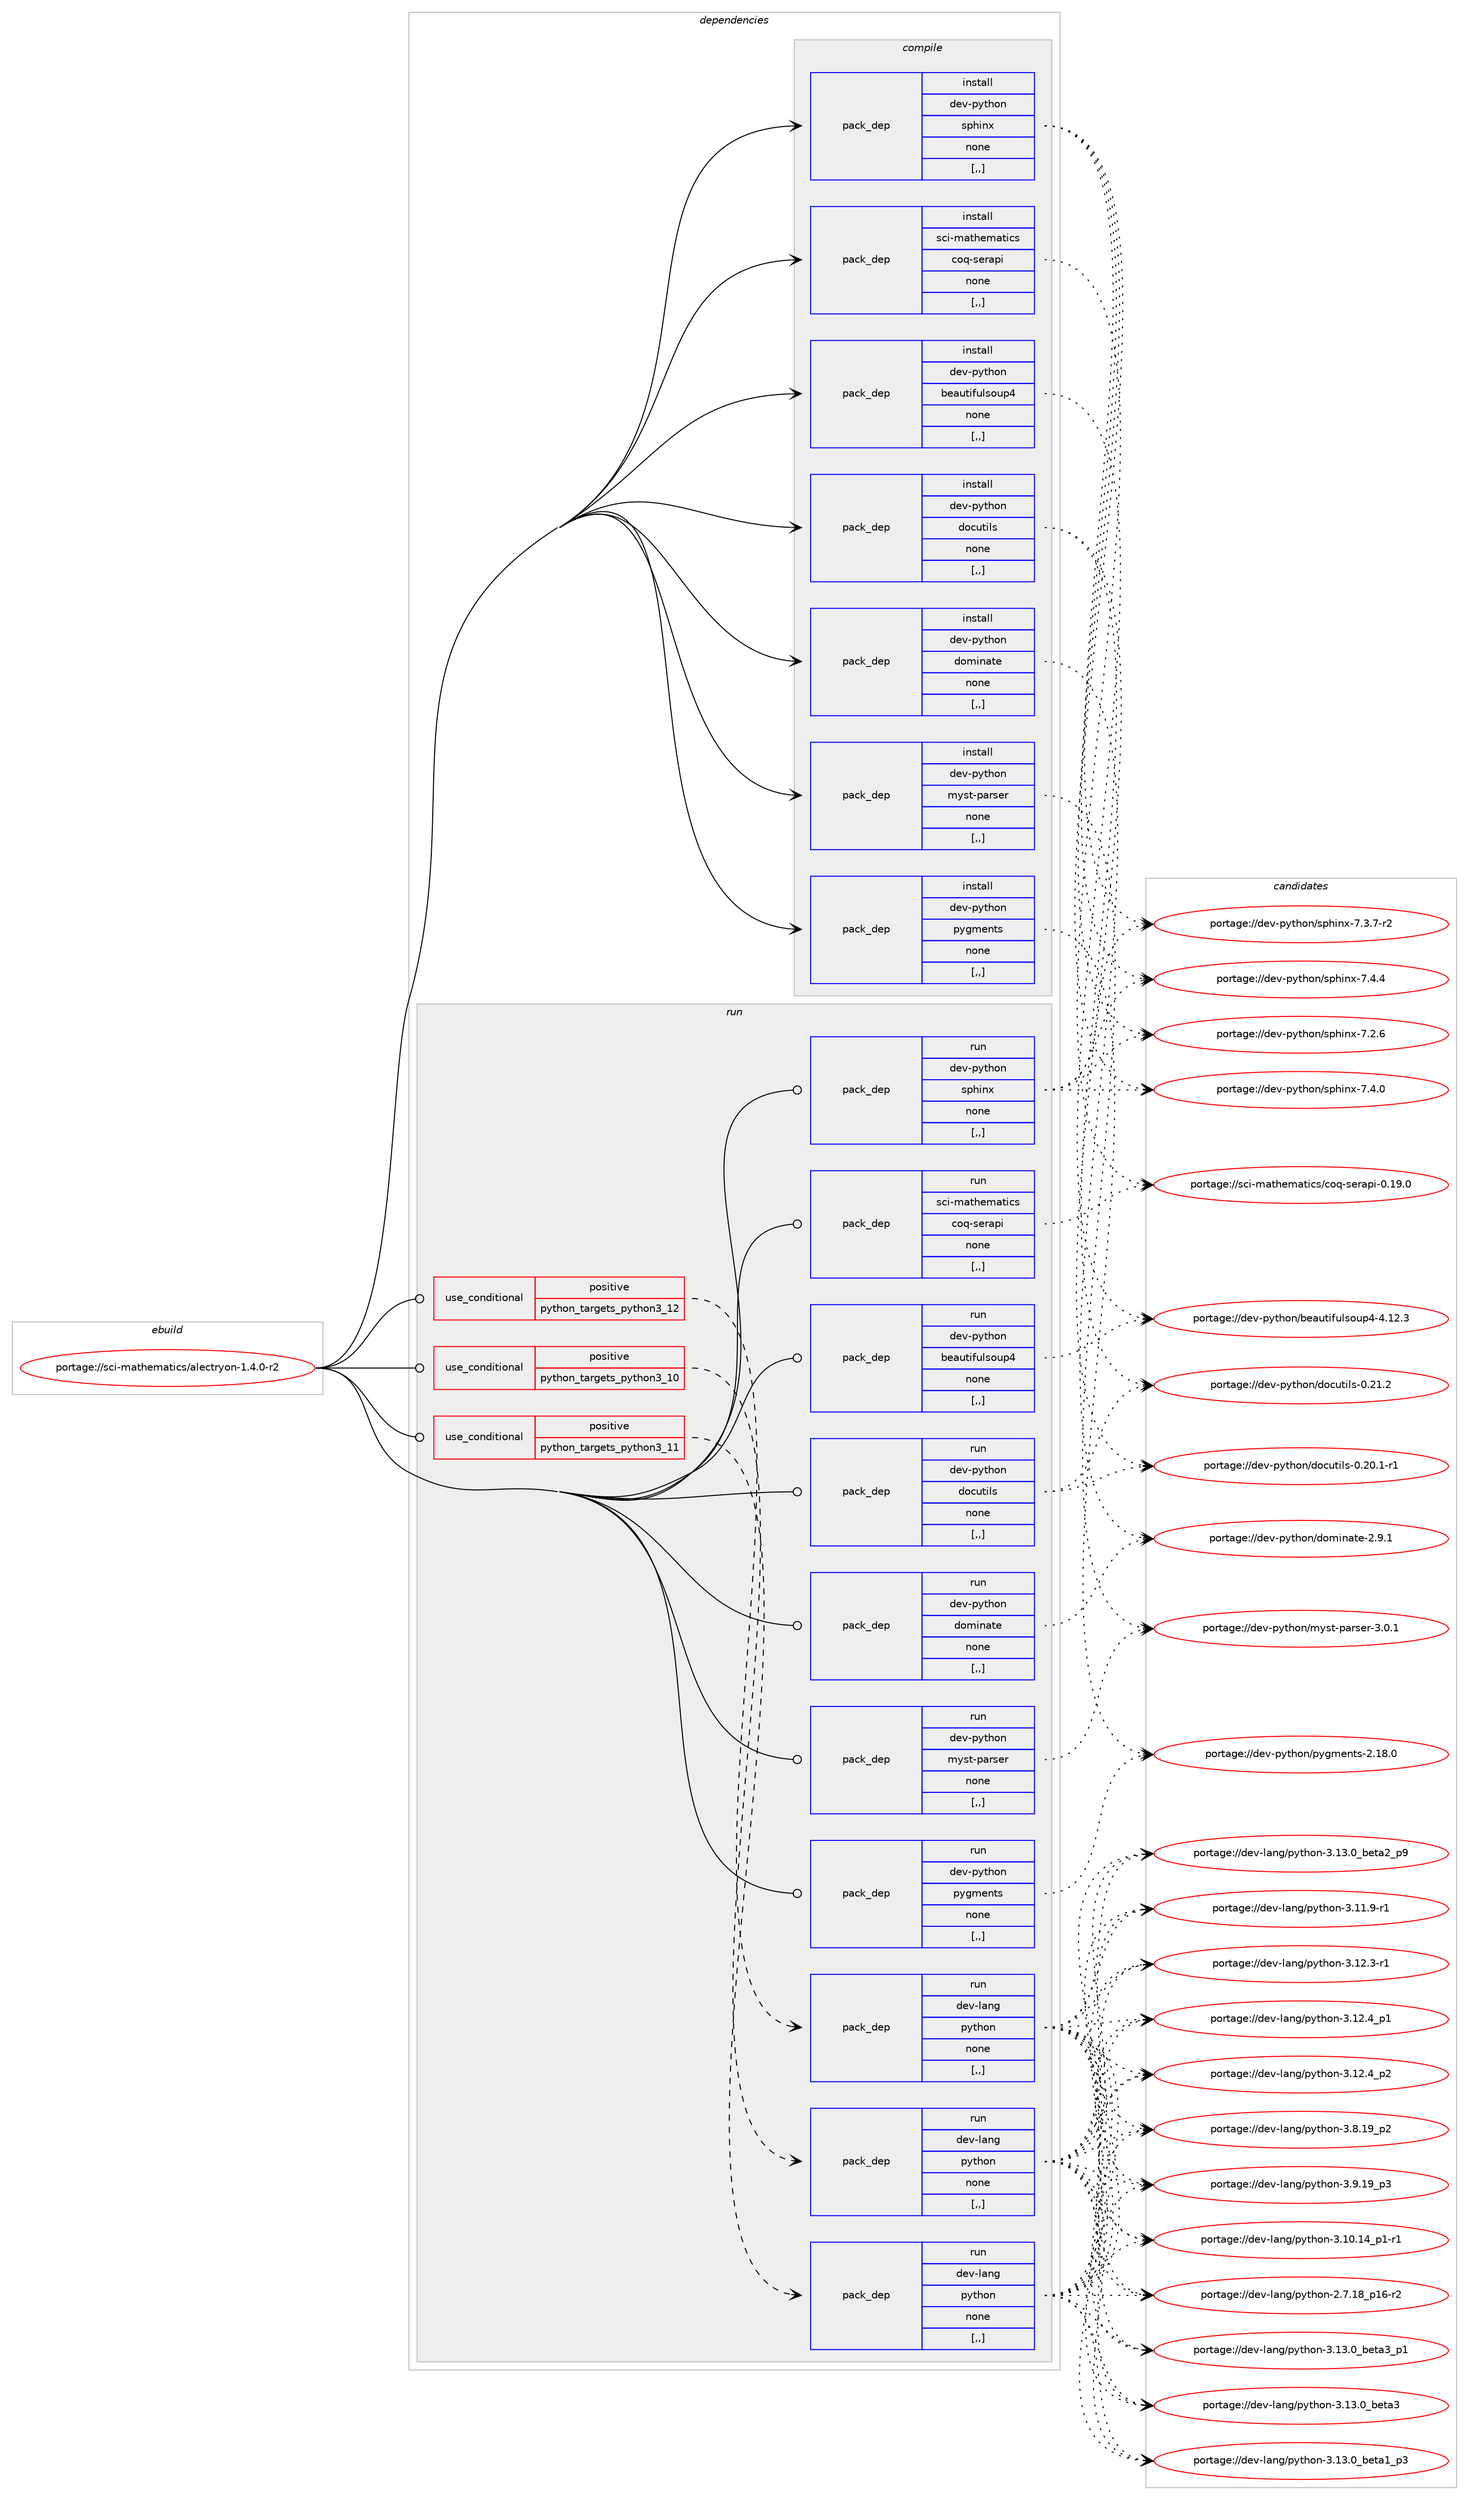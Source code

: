 digraph prolog {

# *************
# Graph options
# *************

newrank=true;
concentrate=true;
compound=true;
graph [rankdir=LR,fontname=Helvetica,fontsize=10,ranksep=1.5];#, ranksep=2.5, nodesep=0.2];
edge  [arrowhead=vee];
node  [fontname=Helvetica,fontsize=10];

# **********
# The ebuild
# **********

subgraph cluster_leftcol {
color=gray;
label=<<i>ebuild</i>>;
id [label="portage://sci-mathematics/alectryon-1.4.0-r2", color=red, width=4, href="../sci-mathematics/alectryon-1.4.0-r2.svg"];
}

# ****************
# The dependencies
# ****************

subgraph cluster_midcol {
color=gray;
label=<<i>dependencies</i>>;
subgraph cluster_compile {
fillcolor="#eeeeee";
style=filled;
label=<<i>compile</i>>;
subgraph pack294849 {
dependency405150 [label=<<TABLE BORDER="0" CELLBORDER="1" CELLSPACING="0" CELLPADDING="4" WIDTH="220"><TR><TD ROWSPAN="6" CELLPADDING="30">pack_dep</TD></TR><TR><TD WIDTH="110">install</TD></TR><TR><TD>dev-python</TD></TR><TR><TD>beautifulsoup4</TD></TR><TR><TD>none</TD></TR><TR><TD>[,,]</TD></TR></TABLE>>, shape=none, color=blue];
}
id:e -> dependency405150:w [weight=20,style="solid",arrowhead="vee"];
subgraph pack294850 {
dependency405151 [label=<<TABLE BORDER="0" CELLBORDER="1" CELLSPACING="0" CELLPADDING="4" WIDTH="220"><TR><TD ROWSPAN="6" CELLPADDING="30">pack_dep</TD></TR><TR><TD WIDTH="110">install</TD></TR><TR><TD>dev-python</TD></TR><TR><TD>docutils</TD></TR><TR><TD>none</TD></TR><TR><TD>[,,]</TD></TR></TABLE>>, shape=none, color=blue];
}
id:e -> dependency405151:w [weight=20,style="solid",arrowhead="vee"];
subgraph pack294851 {
dependency405152 [label=<<TABLE BORDER="0" CELLBORDER="1" CELLSPACING="0" CELLPADDING="4" WIDTH="220"><TR><TD ROWSPAN="6" CELLPADDING="30">pack_dep</TD></TR><TR><TD WIDTH="110">install</TD></TR><TR><TD>dev-python</TD></TR><TR><TD>dominate</TD></TR><TR><TD>none</TD></TR><TR><TD>[,,]</TD></TR></TABLE>>, shape=none, color=blue];
}
id:e -> dependency405152:w [weight=20,style="solid",arrowhead="vee"];
subgraph pack294852 {
dependency405153 [label=<<TABLE BORDER="0" CELLBORDER="1" CELLSPACING="0" CELLPADDING="4" WIDTH="220"><TR><TD ROWSPAN="6" CELLPADDING="30">pack_dep</TD></TR><TR><TD WIDTH="110">install</TD></TR><TR><TD>dev-python</TD></TR><TR><TD>myst-parser</TD></TR><TR><TD>none</TD></TR><TR><TD>[,,]</TD></TR></TABLE>>, shape=none, color=blue];
}
id:e -> dependency405153:w [weight=20,style="solid",arrowhead="vee"];
subgraph pack294853 {
dependency405154 [label=<<TABLE BORDER="0" CELLBORDER="1" CELLSPACING="0" CELLPADDING="4" WIDTH="220"><TR><TD ROWSPAN="6" CELLPADDING="30">pack_dep</TD></TR><TR><TD WIDTH="110">install</TD></TR><TR><TD>dev-python</TD></TR><TR><TD>pygments</TD></TR><TR><TD>none</TD></TR><TR><TD>[,,]</TD></TR></TABLE>>, shape=none, color=blue];
}
id:e -> dependency405154:w [weight=20,style="solid",arrowhead="vee"];
subgraph pack294854 {
dependency405155 [label=<<TABLE BORDER="0" CELLBORDER="1" CELLSPACING="0" CELLPADDING="4" WIDTH="220"><TR><TD ROWSPAN="6" CELLPADDING="30">pack_dep</TD></TR><TR><TD WIDTH="110">install</TD></TR><TR><TD>dev-python</TD></TR><TR><TD>sphinx</TD></TR><TR><TD>none</TD></TR><TR><TD>[,,]</TD></TR></TABLE>>, shape=none, color=blue];
}
id:e -> dependency405155:w [weight=20,style="solid",arrowhead="vee"];
subgraph pack294855 {
dependency405156 [label=<<TABLE BORDER="0" CELLBORDER="1" CELLSPACING="0" CELLPADDING="4" WIDTH="220"><TR><TD ROWSPAN="6" CELLPADDING="30">pack_dep</TD></TR><TR><TD WIDTH="110">install</TD></TR><TR><TD>sci-mathematics</TD></TR><TR><TD>coq-serapi</TD></TR><TR><TD>none</TD></TR><TR><TD>[,,]</TD></TR></TABLE>>, shape=none, color=blue];
}
id:e -> dependency405156:w [weight=20,style="solid",arrowhead="vee"];
}
subgraph cluster_compileandrun {
fillcolor="#eeeeee";
style=filled;
label=<<i>compile and run</i>>;
}
subgraph cluster_run {
fillcolor="#eeeeee";
style=filled;
label=<<i>run</i>>;
subgraph cond107411 {
dependency405157 [label=<<TABLE BORDER="0" CELLBORDER="1" CELLSPACING="0" CELLPADDING="4"><TR><TD ROWSPAN="3" CELLPADDING="10">use_conditional</TD></TR><TR><TD>positive</TD></TR><TR><TD>python_targets_python3_10</TD></TR></TABLE>>, shape=none, color=red];
subgraph pack294856 {
dependency405158 [label=<<TABLE BORDER="0" CELLBORDER="1" CELLSPACING="0" CELLPADDING="4" WIDTH="220"><TR><TD ROWSPAN="6" CELLPADDING="30">pack_dep</TD></TR><TR><TD WIDTH="110">run</TD></TR><TR><TD>dev-lang</TD></TR><TR><TD>python</TD></TR><TR><TD>none</TD></TR><TR><TD>[,,]</TD></TR></TABLE>>, shape=none, color=blue];
}
dependency405157:e -> dependency405158:w [weight=20,style="dashed",arrowhead="vee"];
}
id:e -> dependency405157:w [weight=20,style="solid",arrowhead="odot"];
subgraph cond107412 {
dependency405159 [label=<<TABLE BORDER="0" CELLBORDER="1" CELLSPACING="0" CELLPADDING="4"><TR><TD ROWSPAN="3" CELLPADDING="10">use_conditional</TD></TR><TR><TD>positive</TD></TR><TR><TD>python_targets_python3_11</TD></TR></TABLE>>, shape=none, color=red];
subgraph pack294857 {
dependency405160 [label=<<TABLE BORDER="0" CELLBORDER="1" CELLSPACING="0" CELLPADDING="4" WIDTH="220"><TR><TD ROWSPAN="6" CELLPADDING="30">pack_dep</TD></TR><TR><TD WIDTH="110">run</TD></TR><TR><TD>dev-lang</TD></TR><TR><TD>python</TD></TR><TR><TD>none</TD></TR><TR><TD>[,,]</TD></TR></TABLE>>, shape=none, color=blue];
}
dependency405159:e -> dependency405160:w [weight=20,style="dashed",arrowhead="vee"];
}
id:e -> dependency405159:w [weight=20,style="solid",arrowhead="odot"];
subgraph cond107413 {
dependency405161 [label=<<TABLE BORDER="0" CELLBORDER="1" CELLSPACING="0" CELLPADDING="4"><TR><TD ROWSPAN="3" CELLPADDING="10">use_conditional</TD></TR><TR><TD>positive</TD></TR><TR><TD>python_targets_python3_12</TD></TR></TABLE>>, shape=none, color=red];
subgraph pack294858 {
dependency405162 [label=<<TABLE BORDER="0" CELLBORDER="1" CELLSPACING="0" CELLPADDING="4" WIDTH="220"><TR><TD ROWSPAN="6" CELLPADDING="30">pack_dep</TD></TR><TR><TD WIDTH="110">run</TD></TR><TR><TD>dev-lang</TD></TR><TR><TD>python</TD></TR><TR><TD>none</TD></TR><TR><TD>[,,]</TD></TR></TABLE>>, shape=none, color=blue];
}
dependency405161:e -> dependency405162:w [weight=20,style="dashed",arrowhead="vee"];
}
id:e -> dependency405161:w [weight=20,style="solid",arrowhead="odot"];
subgraph pack294859 {
dependency405163 [label=<<TABLE BORDER="0" CELLBORDER="1" CELLSPACING="0" CELLPADDING="4" WIDTH="220"><TR><TD ROWSPAN="6" CELLPADDING="30">pack_dep</TD></TR><TR><TD WIDTH="110">run</TD></TR><TR><TD>dev-python</TD></TR><TR><TD>beautifulsoup4</TD></TR><TR><TD>none</TD></TR><TR><TD>[,,]</TD></TR></TABLE>>, shape=none, color=blue];
}
id:e -> dependency405163:w [weight=20,style="solid",arrowhead="odot"];
subgraph pack294860 {
dependency405164 [label=<<TABLE BORDER="0" CELLBORDER="1" CELLSPACING="0" CELLPADDING="4" WIDTH="220"><TR><TD ROWSPAN="6" CELLPADDING="30">pack_dep</TD></TR><TR><TD WIDTH="110">run</TD></TR><TR><TD>dev-python</TD></TR><TR><TD>docutils</TD></TR><TR><TD>none</TD></TR><TR><TD>[,,]</TD></TR></TABLE>>, shape=none, color=blue];
}
id:e -> dependency405164:w [weight=20,style="solid",arrowhead="odot"];
subgraph pack294861 {
dependency405165 [label=<<TABLE BORDER="0" CELLBORDER="1" CELLSPACING="0" CELLPADDING="4" WIDTH="220"><TR><TD ROWSPAN="6" CELLPADDING="30">pack_dep</TD></TR><TR><TD WIDTH="110">run</TD></TR><TR><TD>dev-python</TD></TR><TR><TD>dominate</TD></TR><TR><TD>none</TD></TR><TR><TD>[,,]</TD></TR></TABLE>>, shape=none, color=blue];
}
id:e -> dependency405165:w [weight=20,style="solid",arrowhead="odot"];
subgraph pack294862 {
dependency405166 [label=<<TABLE BORDER="0" CELLBORDER="1" CELLSPACING="0" CELLPADDING="4" WIDTH="220"><TR><TD ROWSPAN="6" CELLPADDING="30">pack_dep</TD></TR><TR><TD WIDTH="110">run</TD></TR><TR><TD>dev-python</TD></TR><TR><TD>myst-parser</TD></TR><TR><TD>none</TD></TR><TR><TD>[,,]</TD></TR></TABLE>>, shape=none, color=blue];
}
id:e -> dependency405166:w [weight=20,style="solid",arrowhead="odot"];
subgraph pack294863 {
dependency405167 [label=<<TABLE BORDER="0" CELLBORDER="1" CELLSPACING="0" CELLPADDING="4" WIDTH="220"><TR><TD ROWSPAN="6" CELLPADDING="30">pack_dep</TD></TR><TR><TD WIDTH="110">run</TD></TR><TR><TD>dev-python</TD></TR><TR><TD>pygments</TD></TR><TR><TD>none</TD></TR><TR><TD>[,,]</TD></TR></TABLE>>, shape=none, color=blue];
}
id:e -> dependency405167:w [weight=20,style="solid",arrowhead="odot"];
subgraph pack294864 {
dependency405168 [label=<<TABLE BORDER="0" CELLBORDER="1" CELLSPACING="0" CELLPADDING="4" WIDTH="220"><TR><TD ROWSPAN="6" CELLPADDING="30">pack_dep</TD></TR><TR><TD WIDTH="110">run</TD></TR><TR><TD>dev-python</TD></TR><TR><TD>sphinx</TD></TR><TR><TD>none</TD></TR><TR><TD>[,,]</TD></TR></TABLE>>, shape=none, color=blue];
}
id:e -> dependency405168:w [weight=20,style="solid",arrowhead="odot"];
subgraph pack294865 {
dependency405169 [label=<<TABLE BORDER="0" CELLBORDER="1" CELLSPACING="0" CELLPADDING="4" WIDTH="220"><TR><TD ROWSPAN="6" CELLPADDING="30">pack_dep</TD></TR><TR><TD WIDTH="110">run</TD></TR><TR><TD>sci-mathematics</TD></TR><TR><TD>coq-serapi</TD></TR><TR><TD>none</TD></TR><TR><TD>[,,]</TD></TR></TABLE>>, shape=none, color=blue];
}
id:e -> dependency405169:w [weight=20,style="solid",arrowhead="odot"];
}
}

# **************
# The candidates
# **************

subgraph cluster_choices {
rank=same;
color=gray;
label=<<i>candidates</i>>;

subgraph choice294849 {
color=black;
nodesep=1;
choice100101118451121211161041111104798101971171161051021171081151111171125245524649504651 [label="portage://dev-python/beautifulsoup4-4.12.3", color=red, width=4,href="../dev-python/beautifulsoup4-4.12.3.svg"];
dependency405150:e -> choice100101118451121211161041111104798101971171161051021171081151111171125245524649504651:w [style=dotted,weight="100"];
}
subgraph choice294850 {
color=black;
nodesep=1;
choice10010111845112121116104111110471001119911711610510811545484650494650 [label="portage://dev-python/docutils-0.21.2", color=red, width=4,href="../dev-python/docutils-0.21.2.svg"];
choice100101118451121211161041111104710011199117116105108115454846504846494511449 [label="portage://dev-python/docutils-0.20.1-r1", color=red, width=4,href="../dev-python/docutils-0.20.1-r1.svg"];
dependency405151:e -> choice10010111845112121116104111110471001119911711610510811545484650494650:w [style=dotted,weight="100"];
dependency405151:e -> choice100101118451121211161041111104710011199117116105108115454846504846494511449:w [style=dotted,weight="100"];
}
subgraph choice294851 {
color=black;
nodesep=1;
choice100101118451121211161041111104710011110910511097116101455046574649 [label="portage://dev-python/dominate-2.9.1", color=red, width=4,href="../dev-python/dominate-2.9.1.svg"];
dependency405152:e -> choice100101118451121211161041111104710011110910511097116101455046574649:w [style=dotted,weight="100"];
}
subgraph choice294852 {
color=black;
nodesep=1;
choice10010111845112121116104111110471091211151164511297114115101114455146484649 [label="portage://dev-python/myst-parser-3.0.1", color=red, width=4,href="../dev-python/myst-parser-3.0.1.svg"];
dependency405153:e -> choice10010111845112121116104111110471091211151164511297114115101114455146484649:w [style=dotted,weight="100"];
}
subgraph choice294853 {
color=black;
nodesep=1;
choice100101118451121211161041111104711212110310910111011611545504649564648 [label="portage://dev-python/pygments-2.18.0", color=red, width=4,href="../dev-python/pygments-2.18.0.svg"];
dependency405154:e -> choice100101118451121211161041111104711212110310910111011611545504649564648:w [style=dotted,weight="100"];
}
subgraph choice294854 {
color=black;
nodesep=1;
choice1001011184511212111610411111047115112104105110120455546524652 [label="portage://dev-python/sphinx-7.4.4", color=red, width=4,href="../dev-python/sphinx-7.4.4.svg"];
choice1001011184511212111610411111047115112104105110120455546524648 [label="portage://dev-python/sphinx-7.4.0", color=red, width=4,href="../dev-python/sphinx-7.4.0.svg"];
choice10010111845112121116104111110471151121041051101204555465146554511450 [label="portage://dev-python/sphinx-7.3.7-r2", color=red, width=4,href="../dev-python/sphinx-7.3.7-r2.svg"];
choice1001011184511212111610411111047115112104105110120455546504654 [label="portage://dev-python/sphinx-7.2.6", color=red, width=4,href="../dev-python/sphinx-7.2.6.svg"];
dependency405155:e -> choice1001011184511212111610411111047115112104105110120455546524652:w [style=dotted,weight="100"];
dependency405155:e -> choice1001011184511212111610411111047115112104105110120455546524648:w [style=dotted,weight="100"];
dependency405155:e -> choice10010111845112121116104111110471151121041051101204555465146554511450:w [style=dotted,weight="100"];
dependency405155:e -> choice1001011184511212111610411111047115112104105110120455546504654:w [style=dotted,weight="100"];
}
subgraph choice294855 {
color=black;
nodesep=1;
choice11599105451099711610410110997116105991154799111113451151011149711210545484649574648 [label="portage://sci-mathematics/coq-serapi-0.19.0", color=red, width=4,href="../sci-mathematics/coq-serapi-0.19.0.svg"];
dependency405156:e -> choice11599105451099711610410110997116105991154799111113451151011149711210545484649574648:w [style=dotted,weight="100"];
}
subgraph choice294856 {
color=black;
nodesep=1;
choice10010111845108971101034711212111610411111045514649514648959810111697519511249 [label="portage://dev-lang/python-3.13.0_beta3_p1", color=red, width=4,href="../dev-lang/python-3.13.0_beta3_p1.svg"];
choice1001011184510897110103471121211161041111104551464951464895981011169751 [label="portage://dev-lang/python-3.13.0_beta3", color=red, width=4,href="../dev-lang/python-3.13.0_beta3.svg"];
choice10010111845108971101034711212111610411111045514649514648959810111697509511257 [label="portage://dev-lang/python-3.13.0_beta2_p9", color=red, width=4,href="../dev-lang/python-3.13.0_beta2_p9.svg"];
choice10010111845108971101034711212111610411111045514649514648959810111697499511251 [label="portage://dev-lang/python-3.13.0_beta1_p3", color=red, width=4,href="../dev-lang/python-3.13.0_beta1_p3.svg"];
choice100101118451089711010347112121116104111110455146495046529511250 [label="portage://dev-lang/python-3.12.4_p2", color=red, width=4,href="../dev-lang/python-3.12.4_p2.svg"];
choice100101118451089711010347112121116104111110455146495046529511249 [label="portage://dev-lang/python-3.12.4_p1", color=red, width=4,href="../dev-lang/python-3.12.4_p1.svg"];
choice100101118451089711010347112121116104111110455146495046514511449 [label="portage://dev-lang/python-3.12.3-r1", color=red, width=4,href="../dev-lang/python-3.12.3-r1.svg"];
choice100101118451089711010347112121116104111110455146494946574511449 [label="portage://dev-lang/python-3.11.9-r1", color=red, width=4,href="../dev-lang/python-3.11.9-r1.svg"];
choice100101118451089711010347112121116104111110455146494846495295112494511449 [label="portage://dev-lang/python-3.10.14_p1-r1", color=red, width=4,href="../dev-lang/python-3.10.14_p1-r1.svg"];
choice100101118451089711010347112121116104111110455146574649579511251 [label="portage://dev-lang/python-3.9.19_p3", color=red, width=4,href="../dev-lang/python-3.9.19_p3.svg"];
choice100101118451089711010347112121116104111110455146564649579511250 [label="portage://dev-lang/python-3.8.19_p2", color=red, width=4,href="../dev-lang/python-3.8.19_p2.svg"];
choice100101118451089711010347112121116104111110455046554649569511249544511450 [label="portage://dev-lang/python-2.7.18_p16-r2", color=red, width=4,href="../dev-lang/python-2.7.18_p16-r2.svg"];
dependency405158:e -> choice10010111845108971101034711212111610411111045514649514648959810111697519511249:w [style=dotted,weight="100"];
dependency405158:e -> choice1001011184510897110103471121211161041111104551464951464895981011169751:w [style=dotted,weight="100"];
dependency405158:e -> choice10010111845108971101034711212111610411111045514649514648959810111697509511257:w [style=dotted,weight="100"];
dependency405158:e -> choice10010111845108971101034711212111610411111045514649514648959810111697499511251:w [style=dotted,weight="100"];
dependency405158:e -> choice100101118451089711010347112121116104111110455146495046529511250:w [style=dotted,weight="100"];
dependency405158:e -> choice100101118451089711010347112121116104111110455146495046529511249:w [style=dotted,weight="100"];
dependency405158:e -> choice100101118451089711010347112121116104111110455146495046514511449:w [style=dotted,weight="100"];
dependency405158:e -> choice100101118451089711010347112121116104111110455146494946574511449:w [style=dotted,weight="100"];
dependency405158:e -> choice100101118451089711010347112121116104111110455146494846495295112494511449:w [style=dotted,weight="100"];
dependency405158:e -> choice100101118451089711010347112121116104111110455146574649579511251:w [style=dotted,weight="100"];
dependency405158:e -> choice100101118451089711010347112121116104111110455146564649579511250:w [style=dotted,weight="100"];
dependency405158:e -> choice100101118451089711010347112121116104111110455046554649569511249544511450:w [style=dotted,weight="100"];
}
subgraph choice294857 {
color=black;
nodesep=1;
choice10010111845108971101034711212111610411111045514649514648959810111697519511249 [label="portage://dev-lang/python-3.13.0_beta3_p1", color=red, width=4,href="../dev-lang/python-3.13.0_beta3_p1.svg"];
choice1001011184510897110103471121211161041111104551464951464895981011169751 [label="portage://dev-lang/python-3.13.0_beta3", color=red, width=4,href="../dev-lang/python-3.13.0_beta3.svg"];
choice10010111845108971101034711212111610411111045514649514648959810111697509511257 [label="portage://dev-lang/python-3.13.0_beta2_p9", color=red, width=4,href="../dev-lang/python-3.13.0_beta2_p9.svg"];
choice10010111845108971101034711212111610411111045514649514648959810111697499511251 [label="portage://dev-lang/python-3.13.0_beta1_p3", color=red, width=4,href="../dev-lang/python-3.13.0_beta1_p3.svg"];
choice100101118451089711010347112121116104111110455146495046529511250 [label="portage://dev-lang/python-3.12.4_p2", color=red, width=4,href="../dev-lang/python-3.12.4_p2.svg"];
choice100101118451089711010347112121116104111110455146495046529511249 [label="portage://dev-lang/python-3.12.4_p1", color=red, width=4,href="../dev-lang/python-3.12.4_p1.svg"];
choice100101118451089711010347112121116104111110455146495046514511449 [label="portage://dev-lang/python-3.12.3-r1", color=red, width=4,href="../dev-lang/python-3.12.3-r1.svg"];
choice100101118451089711010347112121116104111110455146494946574511449 [label="portage://dev-lang/python-3.11.9-r1", color=red, width=4,href="../dev-lang/python-3.11.9-r1.svg"];
choice100101118451089711010347112121116104111110455146494846495295112494511449 [label="portage://dev-lang/python-3.10.14_p1-r1", color=red, width=4,href="../dev-lang/python-3.10.14_p1-r1.svg"];
choice100101118451089711010347112121116104111110455146574649579511251 [label="portage://dev-lang/python-3.9.19_p3", color=red, width=4,href="../dev-lang/python-3.9.19_p3.svg"];
choice100101118451089711010347112121116104111110455146564649579511250 [label="portage://dev-lang/python-3.8.19_p2", color=red, width=4,href="../dev-lang/python-3.8.19_p2.svg"];
choice100101118451089711010347112121116104111110455046554649569511249544511450 [label="portage://dev-lang/python-2.7.18_p16-r2", color=red, width=4,href="../dev-lang/python-2.7.18_p16-r2.svg"];
dependency405160:e -> choice10010111845108971101034711212111610411111045514649514648959810111697519511249:w [style=dotted,weight="100"];
dependency405160:e -> choice1001011184510897110103471121211161041111104551464951464895981011169751:w [style=dotted,weight="100"];
dependency405160:e -> choice10010111845108971101034711212111610411111045514649514648959810111697509511257:w [style=dotted,weight="100"];
dependency405160:e -> choice10010111845108971101034711212111610411111045514649514648959810111697499511251:w [style=dotted,weight="100"];
dependency405160:e -> choice100101118451089711010347112121116104111110455146495046529511250:w [style=dotted,weight="100"];
dependency405160:e -> choice100101118451089711010347112121116104111110455146495046529511249:w [style=dotted,weight="100"];
dependency405160:e -> choice100101118451089711010347112121116104111110455146495046514511449:w [style=dotted,weight="100"];
dependency405160:e -> choice100101118451089711010347112121116104111110455146494946574511449:w [style=dotted,weight="100"];
dependency405160:e -> choice100101118451089711010347112121116104111110455146494846495295112494511449:w [style=dotted,weight="100"];
dependency405160:e -> choice100101118451089711010347112121116104111110455146574649579511251:w [style=dotted,weight="100"];
dependency405160:e -> choice100101118451089711010347112121116104111110455146564649579511250:w [style=dotted,weight="100"];
dependency405160:e -> choice100101118451089711010347112121116104111110455046554649569511249544511450:w [style=dotted,weight="100"];
}
subgraph choice294858 {
color=black;
nodesep=1;
choice10010111845108971101034711212111610411111045514649514648959810111697519511249 [label="portage://dev-lang/python-3.13.0_beta3_p1", color=red, width=4,href="../dev-lang/python-3.13.0_beta3_p1.svg"];
choice1001011184510897110103471121211161041111104551464951464895981011169751 [label="portage://dev-lang/python-3.13.0_beta3", color=red, width=4,href="../dev-lang/python-3.13.0_beta3.svg"];
choice10010111845108971101034711212111610411111045514649514648959810111697509511257 [label="portage://dev-lang/python-3.13.0_beta2_p9", color=red, width=4,href="../dev-lang/python-3.13.0_beta2_p9.svg"];
choice10010111845108971101034711212111610411111045514649514648959810111697499511251 [label="portage://dev-lang/python-3.13.0_beta1_p3", color=red, width=4,href="../dev-lang/python-3.13.0_beta1_p3.svg"];
choice100101118451089711010347112121116104111110455146495046529511250 [label="portage://dev-lang/python-3.12.4_p2", color=red, width=4,href="../dev-lang/python-3.12.4_p2.svg"];
choice100101118451089711010347112121116104111110455146495046529511249 [label="portage://dev-lang/python-3.12.4_p1", color=red, width=4,href="../dev-lang/python-3.12.4_p1.svg"];
choice100101118451089711010347112121116104111110455146495046514511449 [label="portage://dev-lang/python-3.12.3-r1", color=red, width=4,href="../dev-lang/python-3.12.3-r1.svg"];
choice100101118451089711010347112121116104111110455146494946574511449 [label="portage://dev-lang/python-3.11.9-r1", color=red, width=4,href="../dev-lang/python-3.11.9-r1.svg"];
choice100101118451089711010347112121116104111110455146494846495295112494511449 [label="portage://dev-lang/python-3.10.14_p1-r1", color=red, width=4,href="../dev-lang/python-3.10.14_p1-r1.svg"];
choice100101118451089711010347112121116104111110455146574649579511251 [label="portage://dev-lang/python-3.9.19_p3", color=red, width=4,href="../dev-lang/python-3.9.19_p3.svg"];
choice100101118451089711010347112121116104111110455146564649579511250 [label="portage://dev-lang/python-3.8.19_p2", color=red, width=4,href="../dev-lang/python-3.8.19_p2.svg"];
choice100101118451089711010347112121116104111110455046554649569511249544511450 [label="portage://dev-lang/python-2.7.18_p16-r2", color=red, width=4,href="../dev-lang/python-2.7.18_p16-r2.svg"];
dependency405162:e -> choice10010111845108971101034711212111610411111045514649514648959810111697519511249:w [style=dotted,weight="100"];
dependency405162:e -> choice1001011184510897110103471121211161041111104551464951464895981011169751:w [style=dotted,weight="100"];
dependency405162:e -> choice10010111845108971101034711212111610411111045514649514648959810111697509511257:w [style=dotted,weight="100"];
dependency405162:e -> choice10010111845108971101034711212111610411111045514649514648959810111697499511251:w [style=dotted,weight="100"];
dependency405162:e -> choice100101118451089711010347112121116104111110455146495046529511250:w [style=dotted,weight="100"];
dependency405162:e -> choice100101118451089711010347112121116104111110455146495046529511249:w [style=dotted,weight="100"];
dependency405162:e -> choice100101118451089711010347112121116104111110455146495046514511449:w [style=dotted,weight="100"];
dependency405162:e -> choice100101118451089711010347112121116104111110455146494946574511449:w [style=dotted,weight="100"];
dependency405162:e -> choice100101118451089711010347112121116104111110455146494846495295112494511449:w [style=dotted,weight="100"];
dependency405162:e -> choice100101118451089711010347112121116104111110455146574649579511251:w [style=dotted,weight="100"];
dependency405162:e -> choice100101118451089711010347112121116104111110455146564649579511250:w [style=dotted,weight="100"];
dependency405162:e -> choice100101118451089711010347112121116104111110455046554649569511249544511450:w [style=dotted,weight="100"];
}
subgraph choice294859 {
color=black;
nodesep=1;
choice100101118451121211161041111104798101971171161051021171081151111171125245524649504651 [label="portage://dev-python/beautifulsoup4-4.12.3", color=red, width=4,href="../dev-python/beautifulsoup4-4.12.3.svg"];
dependency405163:e -> choice100101118451121211161041111104798101971171161051021171081151111171125245524649504651:w [style=dotted,weight="100"];
}
subgraph choice294860 {
color=black;
nodesep=1;
choice10010111845112121116104111110471001119911711610510811545484650494650 [label="portage://dev-python/docutils-0.21.2", color=red, width=4,href="../dev-python/docutils-0.21.2.svg"];
choice100101118451121211161041111104710011199117116105108115454846504846494511449 [label="portage://dev-python/docutils-0.20.1-r1", color=red, width=4,href="../dev-python/docutils-0.20.1-r1.svg"];
dependency405164:e -> choice10010111845112121116104111110471001119911711610510811545484650494650:w [style=dotted,weight="100"];
dependency405164:e -> choice100101118451121211161041111104710011199117116105108115454846504846494511449:w [style=dotted,weight="100"];
}
subgraph choice294861 {
color=black;
nodesep=1;
choice100101118451121211161041111104710011110910511097116101455046574649 [label="portage://dev-python/dominate-2.9.1", color=red, width=4,href="../dev-python/dominate-2.9.1.svg"];
dependency405165:e -> choice100101118451121211161041111104710011110910511097116101455046574649:w [style=dotted,weight="100"];
}
subgraph choice294862 {
color=black;
nodesep=1;
choice10010111845112121116104111110471091211151164511297114115101114455146484649 [label="portage://dev-python/myst-parser-3.0.1", color=red, width=4,href="../dev-python/myst-parser-3.0.1.svg"];
dependency405166:e -> choice10010111845112121116104111110471091211151164511297114115101114455146484649:w [style=dotted,weight="100"];
}
subgraph choice294863 {
color=black;
nodesep=1;
choice100101118451121211161041111104711212110310910111011611545504649564648 [label="portage://dev-python/pygments-2.18.0", color=red, width=4,href="../dev-python/pygments-2.18.0.svg"];
dependency405167:e -> choice100101118451121211161041111104711212110310910111011611545504649564648:w [style=dotted,weight="100"];
}
subgraph choice294864 {
color=black;
nodesep=1;
choice1001011184511212111610411111047115112104105110120455546524652 [label="portage://dev-python/sphinx-7.4.4", color=red, width=4,href="../dev-python/sphinx-7.4.4.svg"];
choice1001011184511212111610411111047115112104105110120455546524648 [label="portage://dev-python/sphinx-7.4.0", color=red, width=4,href="../dev-python/sphinx-7.4.0.svg"];
choice10010111845112121116104111110471151121041051101204555465146554511450 [label="portage://dev-python/sphinx-7.3.7-r2", color=red, width=4,href="../dev-python/sphinx-7.3.7-r2.svg"];
choice1001011184511212111610411111047115112104105110120455546504654 [label="portage://dev-python/sphinx-7.2.6", color=red, width=4,href="../dev-python/sphinx-7.2.6.svg"];
dependency405168:e -> choice1001011184511212111610411111047115112104105110120455546524652:w [style=dotted,weight="100"];
dependency405168:e -> choice1001011184511212111610411111047115112104105110120455546524648:w [style=dotted,weight="100"];
dependency405168:e -> choice10010111845112121116104111110471151121041051101204555465146554511450:w [style=dotted,weight="100"];
dependency405168:e -> choice1001011184511212111610411111047115112104105110120455546504654:w [style=dotted,weight="100"];
}
subgraph choice294865 {
color=black;
nodesep=1;
choice11599105451099711610410110997116105991154799111113451151011149711210545484649574648 [label="portage://sci-mathematics/coq-serapi-0.19.0", color=red, width=4,href="../sci-mathematics/coq-serapi-0.19.0.svg"];
dependency405169:e -> choice11599105451099711610410110997116105991154799111113451151011149711210545484649574648:w [style=dotted,weight="100"];
}
}

}
